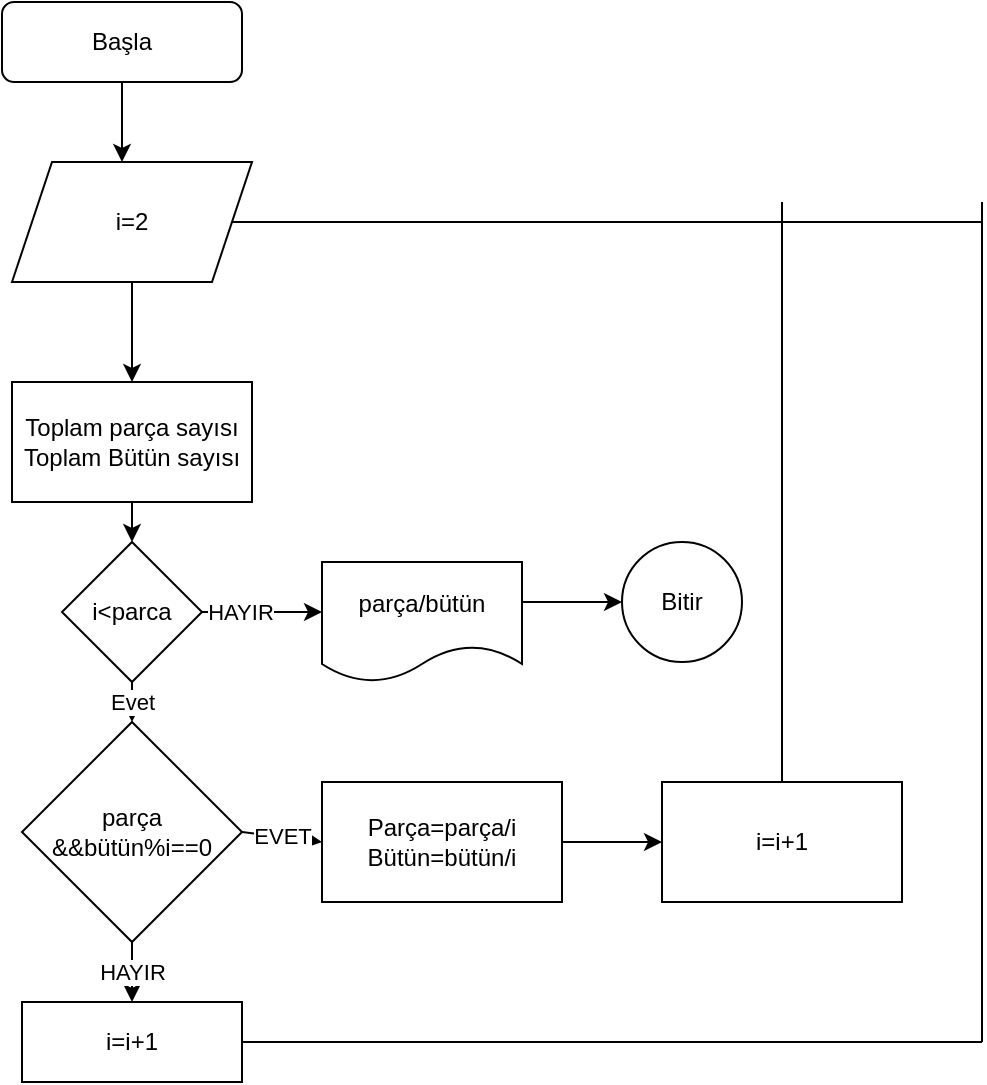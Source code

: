 <mxfile version="15.0.3" type="device"><diagram id="C5RBs43oDa-KdzZeNtuy" name="Page-1"><mxGraphModel dx="733" dy="625" grid="1" gridSize="10" guides="1" tooltips="1" connect="1" arrows="1" fold="1" page="1" pageScale="1" pageWidth="827" pageHeight="1169" math="0" shadow="0"><root><mxCell id="WIyWlLk6GJQsqaUBKTNV-0"/><mxCell id="WIyWlLk6GJQsqaUBKTNV-1" parent="WIyWlLk6GJQsqaUBKTNV-0"/><mxCell id="WIyWlLk6GJQsqaUBKTNV-3" value="Başla" style="rounded=1;whiteSpace=wrap;html=1;fontSize=12;glass=0;strokeWidth=1;shadow=0;" parent="WIyWlLk6GJQsqaUBKTNV-1" vertex="1"><mxGeometry x="160" y="30" width="120" height="40" as="geometry"/></mxCell><mxCell id="a-Tro2ZgPtgj0G2ldpU--0" value="Toplam parça sayısı&lt;br&gt;Toplam Bütün sayısı&lt;br&gt;" style="rounded=0;whiteSpace=wrap;html=1;" parent="WIyWlLk6GJQsqaUBKTNV-1" vertex="1"><mxGeometry x="165" y="220" width="120" height="60" as="geometry"/></mxCell><mxCell id="a-Tro2ZgPtgj0G2ldpU--2" value="parça &amp;amp;&amp;amp;bütün%i==0&lt;br&gt;" style="rhombus;whiteSpace=wrap;html=1;" parent="WIyWlLk6GJQsqaUBKTNV-1" vertex="1"><mxGeometry x="170" y="390" width="110" height="110" as="geometry"/></mxCell><mxCell id="a-Tro2ZgPtgj0G2ldpU--3" value="i=2" style="shape=parallelogram;perimeter=parallelogramPerimeter;whiteSpace=wrap;html=1;fixedSize=1;" parent="WIyWlLk6GJQsqaUBKTNV-1" vertex="1"><mxGeometry x="165" y="110" width="120" height="60" as="geometry"/></mxCell><mxCell id="a-Tro2ZgPtgj0G2ldpU--5" value="" style="endArrow=classic;html=1;exitX=0.5;exitY=1;exitDx=0;exitDy=0;" parent="WIyWlLk6GJQsqaUBKTNV-1" source="WIyWlLk6GJQsqaUBKTNV-3" edge="1"><mxGeometry width="50" height="50" relative="1" as="geometry"><mxPoint x="215" y="110" as="sourcePoint"/><mxPoint x="220" y="110" as="targetPoint"/></mxGeometry></mxCell><mxCell id="a-Tro2ZgPtgj0G2ldpU--6" value="" style="endArrow=classic;html=1;exitX=0.5;exitY=1;exitDx=0;exitDy=0;entryX=0.5;entryY=0;entryDx=0;entryDy=0;" parent="WIyWlLk6GJQsqaUBKTNV-1" source="a-Tro2ZgPtgj0G2ldpU--3" target="a-Tro2ZgPtgj0G2ldpU--0" edge="1"><mxGeometry width="50" height="50" relative="1" as="geometry"><mxPoint x="220" y="189.289" as="sourcePoint"/><mxPoint x="270" y="190" as="targetPoint"/></mxGeometry></mxCell><mxCell id="a-Tro2ZgPtgj0G2ldpU--8" value="EVET" style="endArrow=classic;html=1;exitX=1;exitY=0.5;exitDx=0;exitDy=0;entryX=0;entryY=0.5;entryDx=0;entryDy=0;" parent="WIyWlLk6GJQsqaUBKTNV-1" source="a-Tro2ZgPtgj0G2ldpU--2" target="a-Tro2ZgPtgj0G2ldpU--10" edge="1"><mxGeometry width="50" height="50" relative="1" as="geometry"><mxPoint x="280" y="410" as="sourcePoint"/><mxPoint x="330" y="385" as="targetPoint"/></mxGeometry></mxCell><mxCell id="a-Tro2ZgPtgj0G2ldpU--10" value="Parça=parça/i&lt;br&gt;Bütün=bütün/i" style="rounded=0;whiteSpace=wrap;html=1;" parent="WIyWlLk6GJQsqaUBKTNV-1" vertex="1"><mxGeometry x="320" y="420" width="120" height="60" as="geometry"/></mxCell><mxCell id="a-Tro2ZgPtgj0G2ldpU--11" value="" style="endArrow=classic;html=1;exitX=1;exitY=0.5;exitDx=0;exitDy=0;entryX=0;entryY=0.5;entryDx=0;entryDy=0;" parent="WIyWlLk6GJQsqaUBKTNV-1" source="a-Tro2ZgPtgj0G2ldpU--10" target="a-Tro2ZgPtgj0G2ldpU--12" edge="1"><mxGeometry width="50" height="50" relative="1" as="geometry"><mxPoint x="450" y="410" as="sourcePoint"/><mxPoint x="490" y="385" as="targetPoint"/></mxGeometry></mxCell><mxCell id="a-Tro2ZgPtgj0G2ldpU--12" value="i=i+1" style="rounded=0;whiteSpace=wrap;html=1;" parent="WIyWlLk6GJQsqaUBKTNV-1" vertex="1"><mxGeometry x="490" y="420" width="120" height="60" as="geometry"/></mxCell><mxCell id="a-Tro2ZgPtgj0G2ldpU--13" value="" style="endArrow=none;html=1;exitX=0.5;exitY=0;exitDx=0;exitDy=0;" parent="WIyWlLk6GJQsqaUBKTNV-1" source="a-Tro2ZgPtgj0G2ldpU--12" edge="1"><mxGeometry width="50" height="50" relative="1" as="geometry"><mxPoint x="520" y="360" as="sourcePoint"/><mxPoint x="550" y="130" as="targetPoint"/></mxGeometry></mxCell><mxCell id="a-Tro2ZgPtgj0G2ldpU--14" value="" style="endArrow=none;html=1;exitX=1;exitY=0.5;exitDx=0;exitDy=0;" parent="WIyWlLk6GJQsqaUBKTNV-1" source="a-Tro2ZgPtgj0G2ldpU--3" edge="1"><mxGeometry width="50" height="50" relative="1" as="geometry"><mxPoint x="270" y="170" as="sourcePoint"/><mxPoint x="550" y="140" as="targetPoint"/></mxGeometry></mxCell><mxCell id="a-Tro2ZgPtgj0G2ldpU--15" value="i&amp;lt;parca" style="rhombus;whiteSpace=wrap;html=1;" parent="WIyWlLk6GJQsqaUBKTNV-1" vertex="1"><mxGeometry x="190" y="300" width="70" height="70" as="geometry"/></mxCell><mxCell id="a-Tro2ZgPtgj0G2ldpU--16" value="" style="endArrow=classic;html=1;exitX=0.5;exitY=1;exitDx=0;exitDy=0;" parent="WIyWlLk6GJQsqaUBKTNV-1" source="a-Tro2ZgPtgj0G2ldpU--0" edge="1"><mxGeometry width="50" height="50" relative="1" as="geometry"><mxPoint x="200" y="330" as="sourcePoint"/><mxPoint x="225" y="300" as="targetPoint"/></mxGeometry></mxCell><mxCell id="a-Tro2ZgPtgj0G2ldpU--17" value="Evet" style="endArrow=classic;html=1;exitX=0.5;exitY=1;exitDx=0;exitDy=0;entryX=0.5;entryY=0;entryDx=0;entryDy=0;" parent="WIyWlLk6GJQsqaUBKTNV-1" source="a-Tro2ZgPtgj0G2ldpU--15" target="a-Tro2ZgPtgj0G2ldpU--2" edge="1"><mxGeometry width="50" height="50" relative="1" as="geometry"><mxPoint x="320" y="370" as="sourcePoint"/><mxPoint x="370" y="320" as="targetPoint"/></mxGeometry></mxCell><mxCell id="a-Tro2ZgPtgj0G2ldpU--18" value="" style="endArrow=classic;html=1;exitX=1;exitY=0.5;exitDx=0;exitDy=0;" parent="WIyWlLk6GJQsqaUBKTNV-1" source="a-Tro2ZgPtgj0G2ldpU--15" edge="1"><mxGeometry width="50" height="50" relative="1" as="geometry"><mxPoint x="290" y="350" as="sourcePoint"/><mxPoint x="320" y="335" as="targetPoint"/></mxGeometry></mxCell><mxCell id="a-Tro2ZgPtgj0G2ldpU--20" value="HAYIR" style="edgeLabel;html=1;align=center;verticalAlign=middle;resizable=0;points=[];" parent="a-Tro2ZgPtgj0G2ldpU--18" vertex="1" connectable="0"><mxGeometry x="-0.378" relative="1" as="geometry"><mxPoint as="offset"/></mxGeometry></mxCell><mxCell id="a-Tro2ZgPtgj0G2ldpU--19" value="parça/bütün" style="shape=document;whiteSpace=wrap;html=1;boundedLbl=1;" parent="WIyWlLk6GJQsqaUBKTNV-1" vertex="1"><mxGeometry x="320" y="310" width="100" height="60" as="geometry"/></mxCell><mxCell id="a-Tro2ZgPtgj0G2ldpU--21" value="Bitir" style="ellipse;whiteSpace=wrap;html=1;aspect=fixed;" parent="WIyWlLk6GJQsqaUBKTNV-1" vertex="1"><mxGeometry x="470" y="300" width="60" height="60" as="geometry"/></mxCell><mxCell id="a-Tro2ZgPtgj0G2ldpU--22" value="" style="endArrow=classic;html=1;exitX=1;exitY=0.333;exitDx=0;exitDy=0;exitPerimeter=0;entryX=0;entryY=0.5;entryDx=0;entryDy=0;" parent="WIyWlLk6GJQsqaUBKTNV-1" source="a-Tro2ZgPtgj0G2ldpU--19" target="a-Tro2ZgPtgj0G2ldpU--21" edge="1"><mxGeometry width="50" height="50" relative="1" as="geometry"><mxPoint x="420" y="290" as="sourcePoint"/><mxPoint x="470" y="240" as="targetPoint"/></mxGeometry></mxCell><mxCell id="a-Tro2ZgPtgj0G2ldpU--23" value="HAYIR" style="endArrow=classic;html=1;exitX=0.5;exitY=1;exitDx=0;exitDy=0;" parent="WIyWlLk6GJQsqaUBKTNV-1" source="a-Tro2ZgPtgj0G2ldpU--2" edge="1"><mxGeometry width="50" height="50" relative="1" as="geometry"><mxPoint x="210" y="550" as="sourcePoint"/><mxPoint x="225" y="530" as="targetPoint"/></mxGeometry></mxCell><mxCell id="a-Tro2ZgPtgj0G2ldpU--24" value="i=i+1" style="rounded=0;whiteSpace=wrap;html=1;" parent="WIyWlLk6GJQsqaUBKTNV-1" vertex="1"><mxGeometry x="170" y="530" width="110" height="40" as="geometry"/></mxCell><mxCell id="a-Tro2ZgPtgj0G2ldpU--26" value="" style="endArrow=none;html=1;exitX=1;exitY=0.5;exitDx=0;exitDy=0;" parent="WIyWlLk6GJQsqaUBKTNV-1" source="a-Tro2ZgPtgj0G2ldpU--24" edge="1"><mxGeometry width="50" height="50" relative="1" as="geometry"><mxPoint x="270" y="580" as="sourcePoint"/><mxPoint x="650" y="550" as="targetPoint"/></mxGeometry></mxCell><mxCell id="a-Tro2ZgPtgj0G2ldpU--27" value="" style="endArrow=none;html=1;" parent="WIyWlLk6GJQsqaUBKTNV-1" edge="1"><mxGeometry width="50" height="50" relative="1" as="geometry"><mxPoint x="650" y="550" as="sourcePoint"/><mxPoint x="650" y="130" as="targetPoint"/></mxGeometry></mxCell><mxCell id="a-Tro2ZgPtgj0G2ldpU--28" value="" style="endArrow=none;html=1;" parent="WIyWlLk6GJQsqaUBKTNV-1" edge="1"><mxGeometry width="50" height="50" relative="1" as="geometry"><mxPoint x="550" y="140" as="sourcePoint"/><mxPoint x="650" y="140" as="targetPoint"/></mxGeometry></mxCell></root></mxGraphModel></diagram></mxfile>